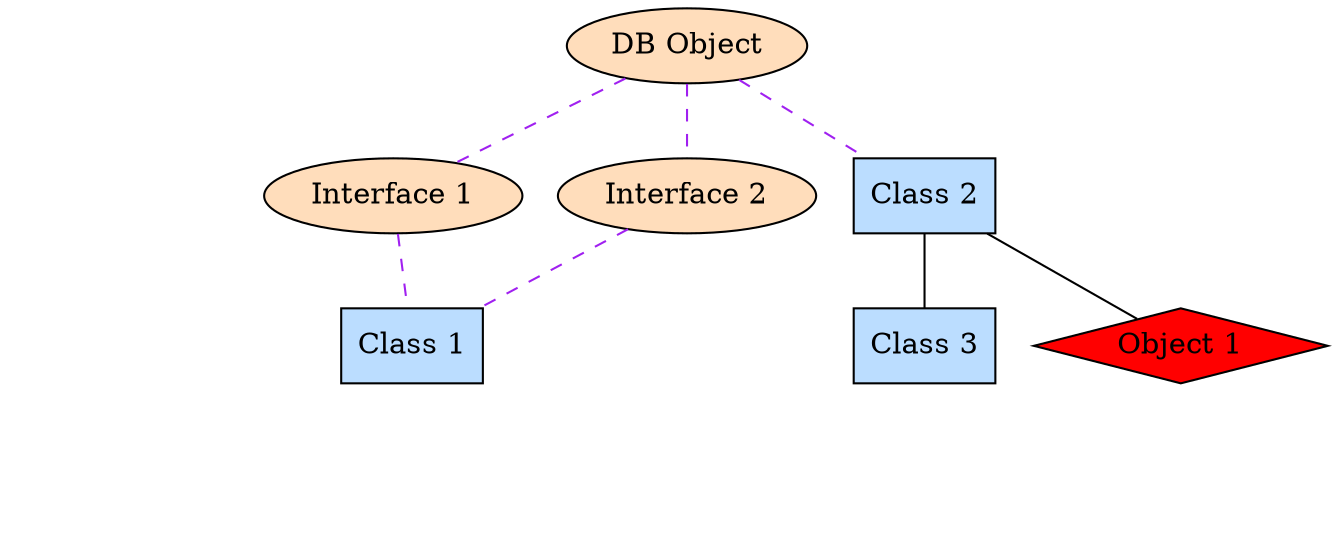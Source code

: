digraph G {
rankdir=TB
concentrate=true
overlap=scale
"DB Object" [style=filled,fillcolor="#FFDDBB"]
"Interface 1" [style=filled,fillcolor="#FFDDBB"]
"Interface 2" [style=filled,fillcolor="#FFDDBB"]
"Class 1" [shape=box,style=filled,fillcolor="#BBDDFF"]
"Class 2" [shape=box,style=filled,fillcolor="#BBDDFF"]
"Class 3" [shape=box,style=filled,fillcolor="#BBDDFF"]
"Object 1" [shape=diamond,style=filled,fillcolor="#FF0000"]
"Object 2" [shape=diamond,style=invis]
"Object 3" [shape=diamond,style=invis]
"Object 4" [shape=diamond,style=invis]
"Object 5" [shape=diamond,style=invis]
"Interface 1" -> "Class 1" [arrowhead=none,arrowtail=empty,style=dashed,color=purple,weight=10]
"Interface 2" -> "Class 1" [arrowhead=none,arrowtail=empty,style=dashed,color=purple,weight=10]
"DB Object" -> "Interface 1" [arrowhead=none,arrowtail=empty,style=dashed,color=purple,weight=10]
"DB Object" -> "Interface 2" [arrowhead=none,arrowtail=empty,style=dashed,color=purple,weight=10]
"DB Object" -> "Class 2" [arrowhead=none,arrowtail=empty,style=dashed,color=purple,weight=10]
"Class 2" -> "Class 3" [arrowhead=none,arrowtail=normal,weight=10]
"Class 2" -> "Object 1" [arrowhead=none,arrowtail=normal]
"Class 3" -> "Object 2" [arrowhead=none,arrowtail=normal,style=invis]
"Class 2" -> "Object 4" [arrowhead=none,arrowtail=normal,style=invis]
"Interface 2" -> "Object 4" [arrowhead=none,arrowtail=empty,style=invis]
"Interface 1" -> "Object 3" [arrowhead=none,arrowtail=empty,style=invis]
"DB Object" -> "Object 5" [arrowhead=none,arrowtail=empty,style=invis]
}
